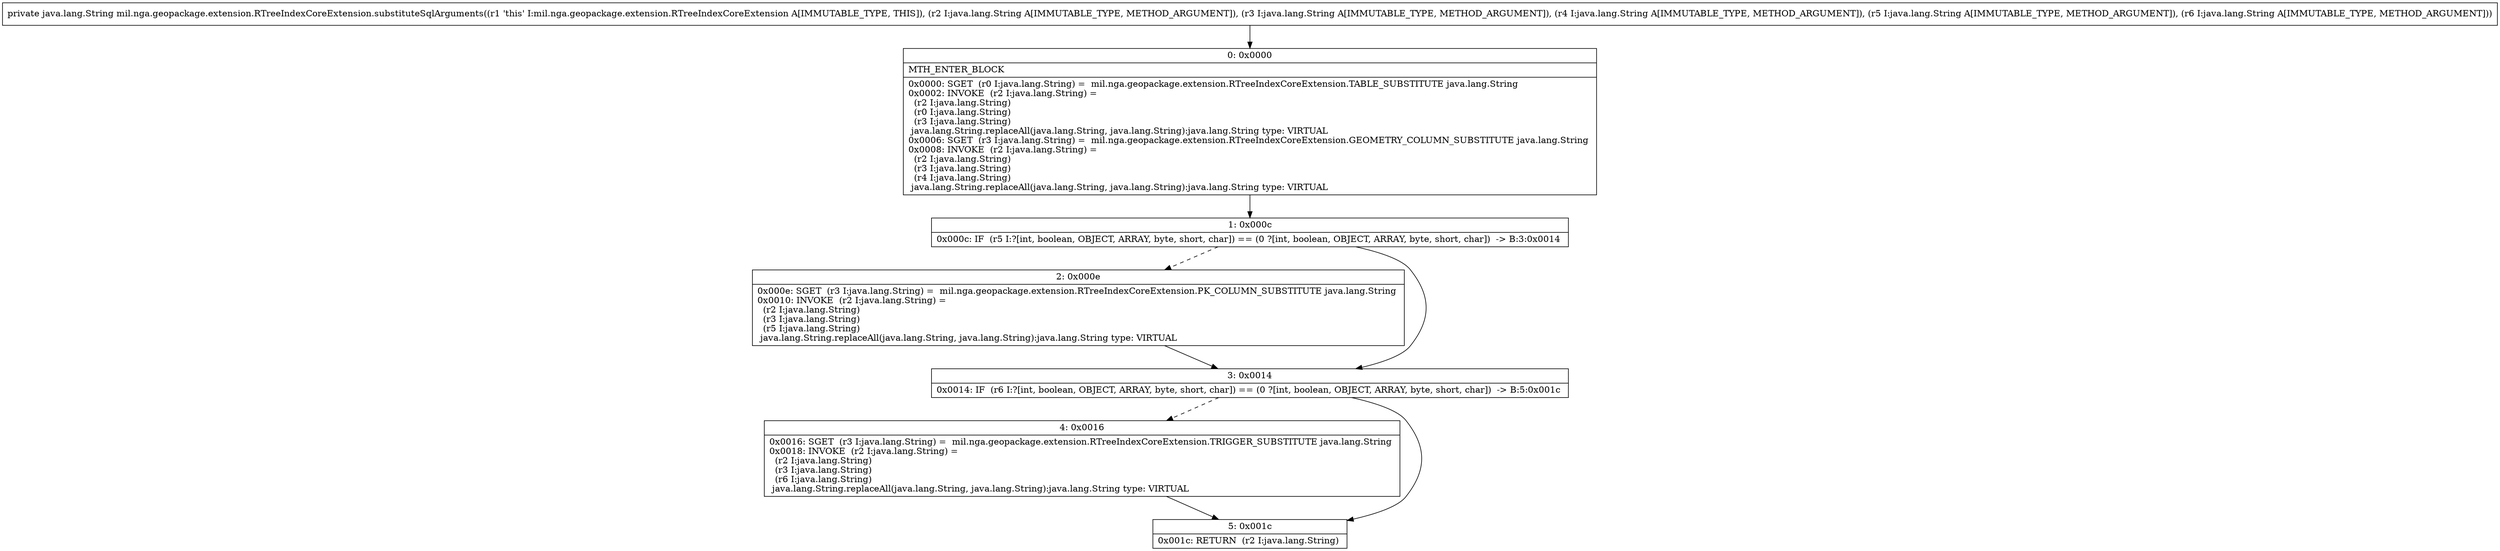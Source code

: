 digraph "CFG formil.nga.geopackage.extension.RTreeIndexCoreExtension.substituteSqlArguments(Ljava\/lang\/String;Ljava\/lang\/String;Ljava\/lang\/String;Ljava\/lang\/String;Ljava\/lang\/String;)Ljava\/lang\/String;" {
Node_0 [shape=record,label="{0\:\ 0x0000|MTH_ENTER_BLOCK\l|0x0000: SGET  (r0 I:java.lang.String) =  mil.nga.geopackage.extension.RTreeIndexCoreExtension.TABLE_SUBSTITUTE java.lang.String \l0x0002: INVOKE  (r2 I:java.lang.String) = \l  (r2 I:java.lang.String)\l  (r0 I:java.lang.String)\l  (r3 I:java.lang.String)\l java.lang.String.replaceAll(java.lang.String, java.lang.String):java.lang.String type: VIRTUAL \l0x0006: SGET  (r3 I:java.lang.String) =  mil.nga.geopackage.extension.RTreeIndexCoreExtension.GEOMETRY_COLUMN_SUBSTITUTE java.lang.String \l0x0008: INVOKE  (r2 I:java.lang.String) = \l  (r2 I:java.lang.String)\l  (r3 I:java.lang.String)\l  (r4 I:java.lang.String)\l java.lang.String.replaceAll(java.lang.String, java.lang.String):java.lang.String type: VIRTUAL \l}"];
Node_1 [shape=record,label="{1\:\ 0x000c|0x000c: IF  (r5 I:?[int, boolean, OBJECT, ARRAY, byte, short, char]) == (0 ?[int, boolean, OBJECT, ARRAY, byte, short, char])  \-\> B:3:0x0014 \l}"];
Node_2 [shape=record,label="{2\:\ 0x000e|0x000e: SGET  (r3 I:java.lang.String) =  mil.nga.geopackage.extension.RTreeIndexCoreExtension.PK_COLUMN_SUBSTITUTE java.lang.String \l0x0010: INVOKE  (r2 I:java.lang.String) = \l  (r2 I:java.lang.String)\l  (r3 I:java.lang.String)\l  (r5 I:java.lang.String)\l java.lang.String.replaceAll(java.lang.String, java.lang.String):java.lang.String type: VIRTUAL \l}"];
Node_3 [shape=record,label="{3\:\ 0x0014|0x0014: IF  (r6 I:?[int, boolean, OBJECT, ARRAY, byte, short, char]) == (0 ?[int, boolean, OBJECT, ARRAY, byte, short, char])  \-\> B:5:0x001c \l}"];
Node_4 [shape=record,label="{4\:\ 0x0016|0x0016: SGET  (r3 I:java.lang.String) =  mil.nga.geopackage.extension.RTreeIndexCoreExtension.TRIGGER_SUBSTITUTE java.lang.String \l0x0018: INVOKE  (r2 I:java.lang.String) = \l  (r2 I:java.lang.String)\l  (r3 I:java.lang.String)\l  (r6 I:java.lang.String)\l java.lang.String.replaceAll(java.lang.String, java.lang.String):java.lang.String type: VIRTUAL \l}"];
Node_5 [shape=record,label="{5\:\ 0x001c|0x001c: RETURN  (r2 I:java.lang.String) \l}"];
MethodNode[shape=record,label="{private java.lang.String mil.nga.geopackage.extension.RTreeIndexCoreExtension.substituteSqlArguments((r1 'this' I:mil.nga.geopackage.extension.RTreeIndexCoreExtension A[IMMUTABLE_TYPE, THIS]), (r2 I:java.lang.String A[IMMUTABLE_TYPE, METHOD_ARGUMENT]), (r3 I:java.lang.String A[IMMUTABLE_TYPE, METHOD_ARGUMENT]), (r4 I:java.lang.String A[IMMUTABLE_TYPE, METHOD_ARGUMENT]), (r5 I:java.lang.String A[IMMUTABLE_TYPE, METHOD_ARGUMENT]), (r6 I:java.lang.String A[IMMUTABLE_TYPE, METHOD_ARGUMENT])) }"];
MethodNode -> Node_0;
Node_0 -> Node_1;
Node_1 -> Node_2[style=dashed];
Node_1 -> Node_3;
Node_2 -> Node_3;
Node_3 -> Node_4[style=dashed];
Node_3 -> Node_5;
Node_4 -> Node_5;
}

